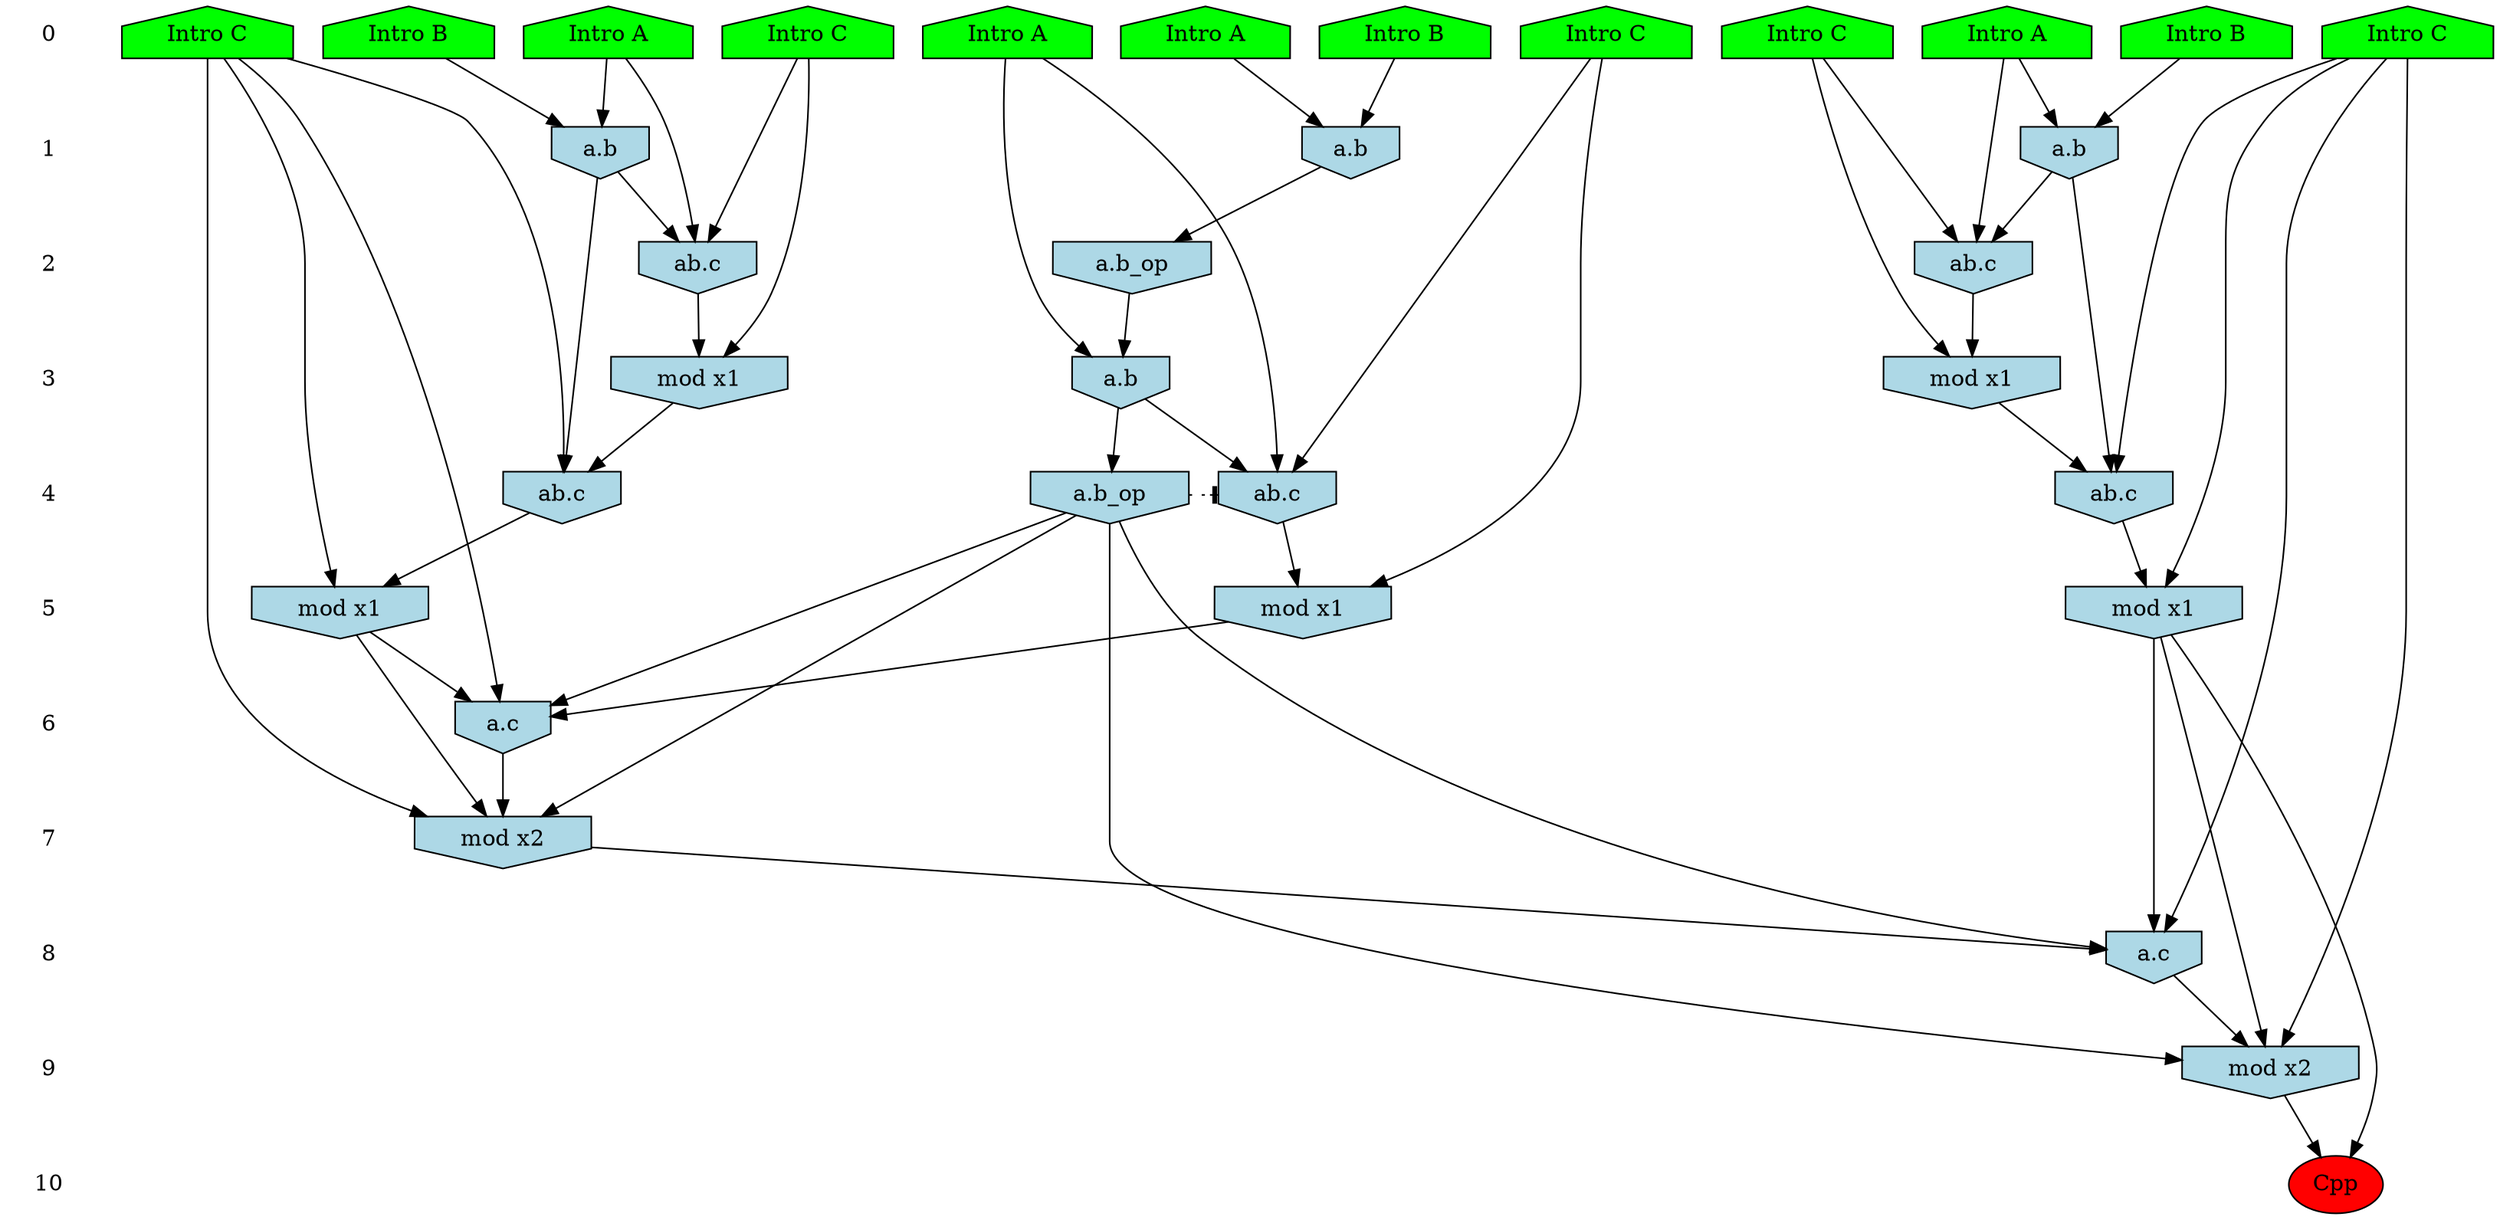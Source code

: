 /* Compression of 1 causal flows obtained in average at 1.713604E+01 t.u */
/* Compressed causal flows were: [2995] */
digraph G{
 ranksep=.5 ; 
{ rank = same ; "0" [shape=plaintext] ; node_1 [label ="Intro B", shape=house, style=filled, fillcolor=green] ;
node_2 [label ="Intro A", shape=house, style=filled, fillcolor=green] ;
node_3 [label ="Intro A", shape=house, style=filled, fillcolor=green] ;
node_4 [label ="Intro B", shape=house, style=filled, fillcolor=green] ;
node_5 [label ="Intro A", shape=house, style=filled, fillcolor=green] ;
node_6 [label ="Intro A", shape=house, style=filled, fillcolor=green] ;
node_7 [label ="Intro B", shape=house, style=filled, fillcolor=green] ;
node_8 [label ="Intro C", shape=house, style=filled, fillcolor=green] ;
node_9 [label ="Intro C", shape=house, style=filled, fillcolor=green] ;
node_10 [label ="Intro C", shape=house, style=filled, fillcolor=green] ;
node_11 [label ="Intro C", shape=house, style=filled, fillcolor=green] ;
node_12 [label ="Intro C", shape=house, style=filled, fillcolor=green] ;
}
{ rank = same ; "1" [shape=plaintext] ; node_13 [label="a.b", shape=invhouse, style=filled, fillcolor = lightblue] ;
node_15 [label="a.b", shape=invhouse, style=filled, fillcolor = lightblue] ;
node_17 [label="a.b", shape=invhouse, style=filled, fillcolor = lightblue] ;
}
{ rank = same ; "2" [shape=plaintext] ; node_14 [label="a.b_op", shape=invhouse, style=filled, fillcolor = lightblue] ;
node_16 [label="ab.c", shape=invhouse, style=filled, fillcolor = lightblue] ;
node_22 [label="ab.c", shape=invhouse, style=filled, fillcolor = lightblue] ;
}
{ rank = same ; "3" [shape=plaintext] ; node_18 [label="mod x1", shape=invhouse, style=filled, fillcolor = lightblue] ;
node_19 [label="a.b", shape=invhouse, style=filled, fillcolor = lightblue] ;
node_24 [label="mod x1", shape=invhouse, style=filled, fillcolor = lightblue] ;
}
{ rank = same ; "4" [shape=plaintext] ; node_20 [label="ab.c", shape=invhouse, style=filled, fillcolor = lightblue] ;
node_23 [label="ab.c", shape=invhouse, style=filled, fillcolor = lightblue] ;
node_25 [label="ab.c", shape=invhouse, style=filled, fillcolor = lightblue] ;
node_26 [label="a.b_op", shape=invhouse, style=filled, fillcolor = lightblue] ;
}
{ rank = same ; "5" [shape=plaintext] ; node_21 [label="mod x1", shape=invhouse, style=filled, fillcolor = lightblue] ;
node_27 [label="mod x1", shape=invhouse, style=filled, fillcolor = lightblue] ;
node_28 [label="mod x1", shape=invhouse, style=filled, fillcolor = lightblue] ;
}
{ rank = same ; "6" [shape=plaintext] ; node_29 [label="a.c", shape=invhouse, style=filled, fillcolor = lightblue] ;
}
{ rank = same ; "7" [shape=plaintext] ; node_30 [label="mod x2", shape=invhouse, style=filled, fillcolor = lightblue] ;
}
{ rank = same ; "8" [shape=plaintext] ; node_31 [label="a.c", shape=invhouse, style=filled, fillcolor = lightblue] ;
}
{ rank = same ; "9" [shape=plaintext] ; node_32 [label="mod x2", shape=invhouse, style=filled, fillcolor = lightblue] ;
}
{ rank = same ; "10" [shape=plaintext] ; node_33 [label ="Cpp", style=filled, fillcolor=red] ;
}
"0" -> "1" [style="invis"]; 
"1" -> "2" [style="invis"]; 
"2" -> "3" [style="invis"]; 
"3" -> "4" [style="invis"]; 
"4" -> "5" [style="invis"]; 
"5" -> "6" [style="invis"]; 
"6" -> "7" [style="invis"]; 
"7" -> "8" [style="invis"]; 
"8" -> "9" [style="invis"]; 
"9" -> "10" [style="invis"]; 
node_1 -> node_13
node_2 -> node_13
node_13 -> node_14
node_3 -> node_15
node_4 -> node_15
node_3 -> node_16
node_12 -> node_16
node_15 -> node_16
node_6 -> node_17
node_7 -> node_17
node_12 -> node_18
node_16 -> node_18
node_5 -> node_19
node_14 -> node_19
node_8 -> node_20
node_15 -> node_20
node_18 -> node_20
node_8 -> node_21
node_20 -> node_21
node_6 -> node_22
node_10 -> node_22
node_17 -> node_22
node_5 -> node_23
node_9 -> node_23
node_19 -> node_23
node_10 -> node_24
node_22 -> node_24
node_11 -> node_25
node_17 -> node_25
node_24 -> node_25
node_19 -> node_26
node_9 -> node_27
node_23 -> node_27
node_11 -> node_28
node_25 -> node_28
node_8 -> node_29
node_21 -> node_29
node_26 -> node_29
node_27 -> node_29
node_8 -> node_30
node_21 -> node_30
node_26 -> node_30
node_29 -> node_30
node_11 -> node_31
node_26 -> node_31
node_28 -> node_31
node_30 -> node_31
node_11 -> node_32
node_26 -> node_32
node_28 -> node_32
node_31 -> node_32
node_28 -> node_33
node_32 -> node_33
node_26 -> node_23 [style=dotted, arrowhead = tee] 
}
/*
 Dot generation time: 0.000145
*/